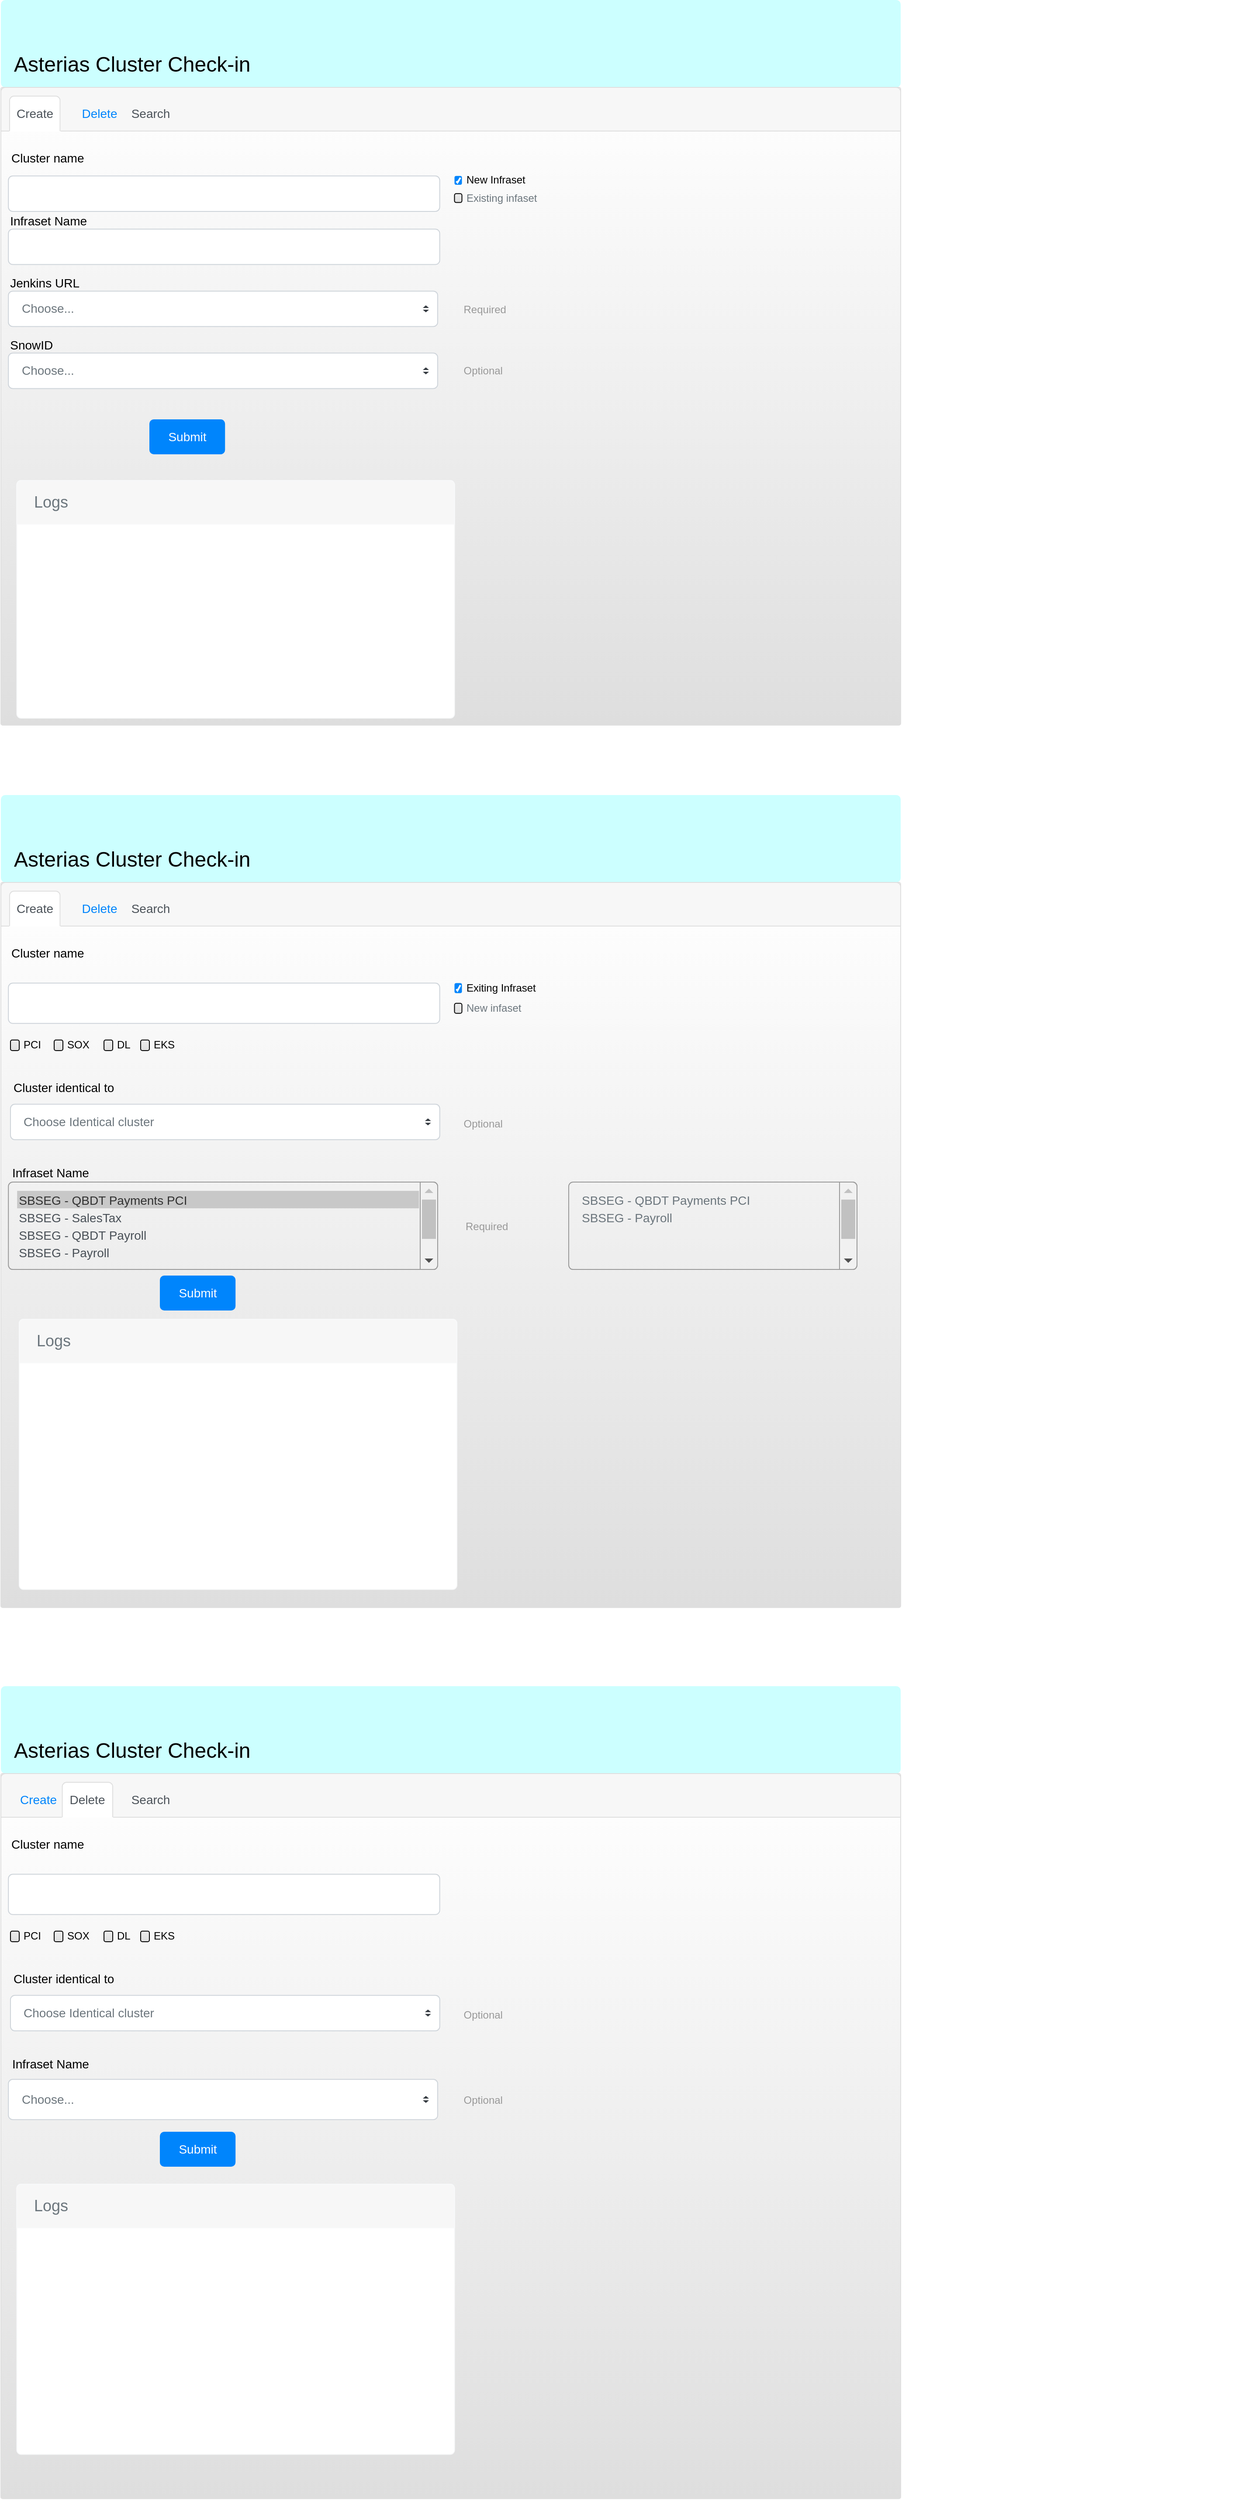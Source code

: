 <mxfile version="13.6.2" type="github">
  <diagram id="TMqdXJhqCu0jXaP8A5Ou" name="Page-1">
    <mxGraphModel dx="1581" dy="1031" grid="1" gridSize="10" guides="1" tooltips="1" connect="1" arrows="1" fold="1" page="1" pageScale="1" pageWidth="850" pageHeight="1100" math="0" shadow="0">
      <root>
        <mxCell id="0" />
        <mxCell id="1" parent="0" />
        <mxCell id="JbRXWRvlcy_14ZLYfYn8-165" value="" style="group" vertex="1" connectable="0" parent="1">
          <mxGeometry x="130" y="1060" width="1030" height="930" as="geometry" />
        </mxCell>
        <mxCell id="JbRXWRvlcy_14ZLYfYn8-44" value="&lt;span style=&quot;color: rgb(0 , 0 , 0) ; font-size: 24px ; text-align: center&quot;&gt;Asterias Cluster Check-in&lt;/span&gt;&lt;br&gt;" style="html=1;shadow=0;dashed=0;shape=mxgraph.bootstrap.rrect;rSize=5;strokeColor=none;html=1;whiteSpace=wrap;fontColor=#474E4F;align=left;spacing=15;fontSize=14;verticalAlign=top;spacingTop=40;fillColor=#CCFFFF;" vertex="1" parent="JbRXWRvlcy_14ZLYfYn8-165">
          <mxGeometry width="1030" height="100" as="geometry" />
        </mxCell>
        <mxCell id="JbRXWRvlcy_14ZLYfYn8-45" value="" style="html=1;shadow=0;dashed=0;shape=mxgraph.bootstrap.checkbox2;labelPosition=right;verticalLabelPosition=middle;align=center;verticalAlign=middle;gradientColor=#DEDEDE;fillColor=#FFFFFF;checked=0;spacing=5;checkedFill=#0085FC;checkedStroke=#ffffff;fontFamily=Helvetica;fontSize=12;fontColor=#000000;strokeColor=#DFDFDF;" vertex="1" parent="JbRXWRvlcy_14ZLYfYn8-165">
          <mxGeometry y="100" width="1030" height="830" as="geometry" />
        </mxCell>
        <mxCell id="JbRXWRvlcy_14ZLYfYn8-46" value="" style="html=1;shadow=0;dashed=0;shape=mxgraph.bootstrap.topButton;strokeColor=inherit;fillColor=#F7F7F7;rSize=5;perimeter=none;whiteSpace=wrap;resizeWidth=1;align=center;spacing=20;fontSize=14;" vertex="1" parent="JbRXWRvlcy_14ZLYfYn8-45">
          <mxGeometry width="1030" height="50" relative="1" as="geometry" />
        </mxCell>
        <mxCell id="JbRXWRvlcy_14ZLYfYn8-47" value="Create" style="html=1;shadow=0;dashed=0;shape=mxgraph.bootstrap.tabTop;strokeColor=#DFDFDF;fillColor=#ffffff;rSize=5;perimeter=none;whiteSpace=wrap;resizeWidth=1;align=center;spacing=20;fontSize=14;fontColor=#4B5259;" vertex="1" parent="JbRXWRvlcy_14ZLYfYn8-45">
          <mxGeometry width="57.737" height="40" relative="1" as="geometry">
            <mxPoint x="10" y="10" as="offset" />
          </mxGeometry>
        </mxCell>
        <mxCell id="JbRXWRvlcy_14ZLYfYn8-48" value="Delete" style="strokeColor=none;fillColor=none;rSize=5;perimeter=none;whiteSpace=wrap;resizeWidth=1;align=center;spacing=20;fontSize=14;fontColor=#0085FC;" vertex="1" parent="JbRXWRvlcy_14ZLYfYn8-45">
          <mxGeometry width="36.086" height="40" relative="1" as="geometry">
            <mxPoint x="95" y="10" as="offset" />
          </mxGeometry>
        </mxCell>
        <mxCell id="JbRXWRvlcy_14ZLYfYn8-49" value="Search" style="strokeColor=none;fillColor=none;rSize=5;perimeter=none;whiteSpace=wrap;resizeWidth=1;align=center;spacing=20;fontSize=14;fontColor=#0085FC;fontColor=#4B5259;" vertex="1" parent="JbRXWRvlcy_14ZLYfYn8-45">
          <mxGeometry width="43.303" height="40" relative="1" as="geometry">
            <mxPoint x="150" y="10" as="offset" />
          </mxGeometry>
        </mxCell>
        <mxCell id="JbRXWRvlcy_14ZLYfYn8-50" value="Submit" style="html=1;shadow=0;dashed=0;shape=mxgraph.bootstrap.rrect;rSize=5;perimeter=none;whiteSpace=wrap;align=center;fillColor=#0085FC;strokeColor=none;fontColor=#ffffff;resizeWidth=1;fontSize=14;" vertex="1" parent="JbRXWRvlcy_14ZLYfYn8-45">
          <mxGeometry x="0.5" y="1" width="86.606" height="40" relative="1" as="geometry">
            <mxPoint x="-333" y="-380" as="offset" />
          </mxGeometry>
        </mxCell>
        <mxCell id="JbRXWRvlcy_14ZLYfYn8-51" value="Cluster name" style="fillColor=none;strokeColor=none;align=left;fontSize=14;" vertex="1" parent="JbRXWRvlcy_14ZLYfYn8-45">
          <mxGeometry width="260" height="40" relative="1" as="geometry">
            <mxPoint x="10" y="60" as="offset" />
          </mxGeometry>
        </mxCell>
        <mxCell id="JbRXWRvlcy_14ZLYfYn8-52" value="Infraset Name" style="fillColor=none;strokeColor=none;align=left;fontSize=14;" vertex="1" parent="JbRXWRvlcy_14ZLYfYn8-45">
          <mxGeometry x="11.005" y="319.997" width="224.055" height="23.056" as="geometry" />
        </mxCell>
        <mxCell id="JbRXWRvlcy_14ZLYfYn8-54" value="Exiting Infraset" style="html=1;shadow=0;dashed=0;shape=mxgraph.bootstrap.checkbox2;labelPosition=right;verticalLabelPosition=middle;align=left;verticalAlign=middle;gradientColor=#DEDEDE;fillColor=#EDEDED;checked=1;spacing=5;checkedFill=#0085FC;checkedStroke=#ffffff;" vertex="1" parent="JbRXWRvlcy_14ZLYfYn8-45">
          <mxGeometry x="519.256" y="115.278" width="8.512" height="11.528" as="geometry" />
        </mxCell>
        <mxCell id="JbRXWRvlcy_14ZLYfYn8-55" value="New infaset" style="html=1;shadow=0;dashed=0;shape=mxgraph.bootstrap.checkbox2;labelPosition=right;verticalLabelPosition=middle;align=left;verticalAlign=middle;gradientColor=#DEDEDE;fillColor=#EDEDED;checked=0;spacing=5;fontColor=#6C767D;checkedFill=#0085FC;checkedStroke=#ffffff;" vertex="1" parent="JbRXWRvlcy_14ZLYfYn8-45">
          <mxGeometry x="519.256" y="138.333" width="8.512" height="11.528" as="geometry" />
        </mxCell>
        <mxCell id="JbRXWRvlcy_14ZLYfYn8-57" value="" style="html=1;shadow=0;dashed=0;shape=mxgraph.bootstrap.rrect;rSize=5;fillColor=#ffffff;strokeColor=#CED4DA;align=left;spacing=15;fontSize=14;fontColor=#6C767D;" vertex="1" parent="JbRXWRvlcy_14ZLYfYn8-45">
          <mxGeometry x="8.615" y="115.278" width="493.719" height="46.111" as="geometry" />
        </mxCell>
        <mxCell id="JbRXWRvlcy_14ZLYfYn8-100" value="PCI" style="html=1;shadow=0;dashed=0;shape=mxgraph.bootstrap.checkbox2;labelPosition=right;verticalLabelPosition=middle;align=left;verticalAlign=middle;gradientColor=#DEDEDE;fillColor=#EDEDED;checked=0;spacing=5;checkedFill=#0085FC;checkedStroke=#ffffff;" vertex="1" parent="JbRXWRvlcy_14ZLYfYn8-45">
          <mxGeometry x="11" y="180.435" width="10" height="12.029" as="geometry" />
        </mxCell>
        <mxCell id="JbRXWRvlcy_14ZLYfYn8-101" value="SOX" style="html=1;shadow=0;dashed=0;shape=mxgraph.bootstrap.checkbox2;labelPosition=right;verticalLabelPosition=middle;align=left;verticalAlign=middle;gradientColor=#DEDEDE;fillColor=#EDEDED;checked=0;spacing=5;checkedFill=#0085FC;checkedStroke=#ffffff;" vertex="1" parent="JbRXWRvlcy_14ZLYfYn8-45">
          <mxGeometry x="61" y="180.435" width="10" height="12.029" as="geometry" />
        </mxCell>
        <mxCell id="JbRXWRvlcy_14ZLYfYn8-128" value="DL" style="html=1;shadow=0;dashed=0;shape=mxgraph.bootstrap.checkbox2;labelPosition=right;verticalLabelPosition=middle;align=left;verticalAlign=middle;gradientColor=#DEDEDE;fillColor=#EDEDED;checked=0;spacing=5;checkedFill=#0085FC;checkedStroke=#ffffff;" vertex="1" parent="JbRXWRvlcy_14ZLYfYn8-45">
          <mxGeometry x="118.03" y="180.435" width="10" height="12.029" as="geometry" />
        </mxCell>
        <mxCell id="JbRXWRvlcy_14ZLYfYn8-129" value="EKS" style="html=1;shadow=0;dashed=0;shape=mxgraph.bootstrap.checkbox2;labelPosition=right;verticalLabelPosition=middle;align=left;verticalAlign=middle;gradientColor=#DEDEDE;fillColor=#EDEDED;checked=0;spacing=5;checkedFill=#0085FC;checkedStroke=#ffffff;" vertex="1" parent="JbRXWRvlcy_14ZLYfYn8-45">
          <mxGeometry x="160" y="180.435" width="10" height="12.029" as="geometry" />
        </mxCell>
        <mxCell id="JbRXWRvlcy_14ZLYfYn8-136" value=" Cluster identical to " style="fillColor=none;strokeColor=none;align=left;fontSize=14;" vertex="1" parent="JbRXWRvlcy_14ZLYfYn8-45">
          <mxGeometry x="8.61" y="213.89" width="260" height="40" as="geometry" />
        </mxCell>
        <mxCell id="JbRXWRvlcy_14ZLYfYn8-137" value="Choose Identical cluster" style="html=1;shadow=0;dashed=0;shape=mxgraph.bootstrap.rrect;rSize=5;fillColor=#ffffff;strokeColor=#CED4DA;align=left;spacing=15;fontSize=14;fontColor=#6C767D;" vertex="1" parent="JbRXWRvlcy_14ZLYfYn8-45">
          <mxGeometry x="11" y="253.887" width="491.39" height="40.556" as="geometry" />
        </mxCell>
        <mxCell id="JbRXWRvlcy_14ZLYfYn8-138" value="" style="shape=triangle;direction=south;fillColor=#343A40;strokeColor=none;perimeter=none;" vertex="1" parent="JbRXWRvlcy_14ZLYfYn8-137">
          <mxGeometry x="1" y="0.5" width="7" height="3" relative="1" as="geometry">
            <mxPoint x="-17" y="1" as="offset" />
          </mxGeometry>
        </mxCell>
        <mxCell id="JbRXWRvlcy_14ZLYfYn8-139" value="" style="shape=triangle;direction=north;fillColor=#343A40;strokeColor=none;perimeter=none;" vertex="1" parent="JbRXWRvlcy_14ZLYfYn8-137">
          <mxGeometry x="1" y="0.5" width="7" height="3" relative="1" as="geometry">
            <mxPoint x="-17" y="-4" as="offset" />
          </mxGeometry>
        </mxCell>
        <mxCell id="JbRXWRvlcy_14ZLYfYn8-140" value="Optional" style="fillColor=none;strokeColor=none;align=left;spacing=2;fontSize=12;fontColor=#999999;" vertex="1" parent="JbRXWRvlcy_14ZLYfYn8-45">
          <mxGeometry x="527.77" y="253.892" width="224.055" height="43.684" as="geometry" />
        </mxCell>
        <mxCell id="JbRXWRvlcy_14ZLYfYn8-67" value="&lt;br style=&quot;font-size: 14px&quot;&gt;" style="html=1;shadow=0;dashed=0;shape=mxgraph.bootstrap.rrect;rSize=5;strokeColor=#F8F9FA;html=1;whiteSpace=wrap;fillColor=#ffffff;fontColor=#212529;verticalAlign=bottom;align=left;spacing=20;spacingBottom=0;fontSize=14;" vertex="1" parent="JbRXWRvlcy_14ZLYfYn8-45">
          <mxGeometry x="21" y="499.998" width="501" height="309.241" as="geometry" />
        </mxCell>
        <mxCell id="JbRXWRvlcy_14ZLYfYn8-68" value="Logs" style="html=1;shadow=0;dashed=0;shape=mxgraph.bootstrap.topButton;rSize=5;perimeter=none;whiteSpace=wrap;fillColor=#F7F7F7;strokeColor=#F8F9FA;fontColor=#6C767D;resizeWidth=1;fontSize=18;align=left;spacing=20;" vertex="1" parent="JbRXWRvlcy_14ZLYfYn8-67">
          <mxGeometry width="501" height="50" relative="1" as="geometry" />
        </mxCell>
        <mxCell id="JbRXWRvlcy_14ZLYfYn8-214" value="" style="html=1;shadow=0;dashed=0;shape=mxgraph.bootstrap.rrect;rSize=5;fillColor=none;strokeColor=#999999;align=left;spacing=15;fontSize=14;fontColor=#6C767D;" vertex="1" parent="JbRXWRvlcy_14ZLYfYn8-45">
          <mxGeometry x="8.61" y="343.05" width="491.39" height="100" as="geometry" />
        </mxCell>
        <mxCell id="JbRXWRvlcy_14ZLYfYn8-215" value="" style="html=1;shadow=0;dashed=0;shape=mxgraph.bootstrap.rightButton;rSize=5;fillColor=#F1F1F1;strokeColor=#999999;" vertex="1" parent="JbRXWRvlcy_14ZLYfYn8-214">
          <mxGeometry x="1" width="20" height="100" relative="1" as="geometry">
            <mxPoint x="-20" as="offset" />
          </mxGeometry>
        </mxCell>
        <mxCell id="JbRXWRvlcy_14ZLYfYn8-216" value="" style="fillColor=#C1C1C1;strokeColor=none;" vertex="1" parent="JbRXWRvlcy_14ZLYfYn8-215">
          <mxGeometry width="16" height="45" relative="1" as="geometry">
            <mxPoint x="2" y="20" as="offset" />
          </mxGeometry>
        </mxCell>
        <mxCell id="JbRXWRvlcy_14ZLYfYn8-217" value="" style="shape=triangle;direction=north;fillColor=#C1C1C1;strokeColor=none;perimeter=none;" vertex="1" parent="JbRXWRvlcy_14ZLYfYn8-215">
          <mxGeometry width="10" height="5" relative="1" as="geometry">
            <mxPoint x="5" y="7.5" as="offset" />
          </mxGeometry>
        </mxCell>
        <mxCell id="JbRXWRvlcy_14ZLYfYn8-218" value="" style="shape=triangle;direction=south;fillColor=#505050;strokeColor=none;perimeter=none;" vertex="1" parent="JbRXWRvlcy_14ZLYfYn8-215">
          <mxGeometry y="1" width="10" height="5" relative="1" as="geometry">
            <mxPoint x="5" y="-12.5" as="offset" />
          </mxGeometry>
        </mxCell>
        <mxCell id="JbRXWRvlcy_14ZLYfYn8-219" value="SBSEG - QBDT Payments PCI" style="fillColor=#C8C8C8;strokeColor=none;align=left;fontSize=14;fontColor=#323232;" vertex="1" parent="JbRXWRvlcy_14ZLYfYn8-214">
          <mxGeometry width="460" height="20" relative="1" as="geometry">
            <mxPoint x="10" y="10" as="offset" />
          </mxGeometry>
        </mxCell>
        <mxCell id="JbRXWRvlcy_14ZLYfYn8-220" value="SBSEG - SalesTax" style="fillColor=none;strokeColor=none;align=left;fontSize=14;fontColor=#495057;" vertex="1" parent="JbRXWRvlcy_14ZLYfYn8-214">
          <mxGeometry width="760" height="20" relative="1" as="geometry">
            <mxPoint x="10" y="30" as="offset" />
          </mxGeometry>
        </mxCell>
        <mxCell id="JbRXWRvlcy_14ZLYfYn8-221" value="SBSEG - QBDT Payroll" style="fillColor=none;strokeColor=none;align=left;fontSize=14;fontColor=#495057;" vertex="1" parent="JbRXWRvlcy_14ZLYfYn8-214">
          <mxGeometry width="760" height="20" relative="1" as="geometry">
            <mxPoint x="10" y="50" as="offset" />
          </mxGeometry>
        </mxCell>
        <mxCell id="JbRXWRvlcy_14ZLYfYn8-222" value="SBSEG - Payroll" style="fillColor=none;strokeColor=none;align=left;fontSize=14;fontColor=#495057;" vertex="1" parent="JbRXWRvlcy_14ZLYfYn8-214">
          <mxGeometry width="760" height="20" relative="1" as="geometry">
            <mxPoint x="10" y="70" as="offset" />
          </mxGeometry>
        </mxCell>
        <mxCell id="JbRXWRvlcy_14ZLYfYn8-264" value="" style="html=1;shadow=0;dashed=0;shape=mxgraph.bootstrap.rrect;rSize=5;fillColor=none;strokeColor=#999999;align=left;spacing=15;fontSize=14;fontColor=#6C767D;" vertex="1" parent="JbRXWRvlcy_14ZLYfYn8-45">
          <mxGeometry x="650" y="343.05" width="330" height="100" as="geometry" />
        </mxCell>
        <mxCell id="JbRXWRvlcy_14ZLYfYn8-265" value="" style="html=1;shadow=0;dashed=0;shape=mxgraph.bootstrap.rightButton;rSize=5;fillColor=#F1F1F1;strokeColor=#999999;" vertex="1" parent="JbRXWRvlcy_14ZLYfYn8-264">
          <mxGeometry x="1" width="20" height="100" relative="1" as="geometry">
            <mxPoint x="-20" as="offset" />
          </mxGeometry>
        </mxCell>
        <mxCell id="JbRXWRvlcy_14ZLYfYn8-266" value="" style="fillColor=#C1C1C1;strokeColor=none;" vertex="1" parent="JbRXWRvlcy_14ZLYfYn8-265">
          <mxGeometry width="16" height="45" relative="1" as="geometry">
            <mxPoint x="2" y="20" as="offset" />
          </mxGeometry>
        </mxCell>
        <mxCell id="JbRXWRvlcy_14ZLYfYn8-267" value="" style="shape=triangle;direction=north;fillColor=#C1C1C1;strokeColor=none;perimeter=none;" vertex="1" parent="JbRXWRvlcy_14ZLYfYn8-265">
          <mxGeometry width="10" height="5" relative="1" as="geometry">
            <mxPoint x="5" y="7.5" as="offset" />
          </mxGeometry>
        </mxCell>
        <mxCell id="JbRXWRvlcy_14ZLYfYn8-268" value="" style="shape=triangle;direction=south;fillColor=#505050;strokeColor=none;perimeter=none;" vertex="1" parent="JbRXWRvlcy_14ZLYfYn8-265">
          <mxGeometry y="1" width="10" height="5" relative="1" as="geometry">
            <mxPoint x="5" y="-12.5" as="offset" />
          </mxGeometry>
        </mxCell>
        <mxCell id="JbRXWRvlcy_14ZLYfYn8-269" value="SBSEG - QBDT Payments PCI" style="fillColor=none;strokeColor=none;align=left;spacing=15;fontSize=14;fontColor=#6C767D;" vertex="1" parent="JbRXWRvlcy_14ZLYfYn8-264">
          <mxGeometry width="780" height="20" relative="1" as="geometry">
            <mxPoint y="10" as="offset" />
          </mxGeometry>
        </mxCell>
        <mxCell id="JbRXWRvlcy_14ZLYfYn8-270" value="SBSEG - Payroll" style="fillColor=none;strokeColor=none;align=left;spacing=15;fontSize=14;fontColor=#6C767D;" vertex="1" parent="JbRXWRvlcy_14ZLYfYn8-264">
          <mxGeometry width="780" height="20" relative="1" as="geometry">
            <mxPoint y="30" as="offset" />
          </mxGeometry>
        </mxCell>
        <mxCell id="JbRXWRvlcy_14ZLYfYn8-166" value="" style="group" vertex="1" connectable="0" parent="1">
          <mxGeometry x="130" y="150" width="1030" height="830" as="geometry" />
        </mxCell>
        <mxCell id="WJT1BAVoMzrNl7FSHUxR-4" value="&lt;span style=&quot;color: rgb(0 , 0 , 0) ; font-size: 24px ; text-align: center&quot;&gt;Asterias Cluster Check-in&lt;/span&gt;&lt;br&gt;" style="html=1;shadow=0;dashed=0;shape=mxgraph.bootstrap.rrect;rSize=5;strokeColor=none;html=1;whiteSpace=wrap;fontColor=#474E4F;align=left;spacing=15;fontSize=14;verticalAlign=top;spacingTop=40;fillColor=#CCFFFF;" parent="JbRXWRvlcy_14ZLYfYn8-166" vertex="1">
          <mxGeometry width="1030" height="100" as="geometry" />
        </mxCell>
        <mxCell id="WJT1BAVoMzrNl7FSHUxR-5" value="" style="html=1;shadow=0;dashed=0;shape=mxgraph.bootstrap.checkbox2;labelPosition=right;verticalLabelPosition=middle;align=center;verticalAlign=middle;gradientColor=#DEDEDE;fillColor=#FFFFFF;checked=0;spacing=5;checkedFill=#0085FC;checkedStroke=#ffffff;fontFamily=Helvetica;fontSize=12;fontColor=#000000;strokeColor=#DFDFDF;" parent="JbRXWRvlcy_14ZLYfYn8-166" vertex="1">
          <mxGeometry y="100" width="1030" height="730" as="geometry" />
        </mxCell>
        <mxCell id="WJT1BAVoMzrNl7FSHUxR-6" value="" style="html=1;shadow=0;dashed=0;shape=mxgraph.bootstrap.topButton;strokeColor=inherit;fillColor=#F7F7F7;rSize=5;perimeter=none;whiteSpace=wrap;resizeWidth=1;align=center;spacing=20;fontSize=14;" parent="WJT1BAVoMzrNl7FSHUxR-5" vertex="1">
          <mxGeometry width="1030" height="50" relative="1" as="geometry" />
        </mxCell>
        <mxCell id="WJT1BAVoMzrNl7FSHUxR-7" value="Create" style="html=1;shadow=0;dashed=0;shape=mxgraph.bootstrap.tabTop;strokeColor=#DFDFDF;fillColor=#ffffff;rSize=5;perimeter=none;whiteSpace=wrap;resizeWidth=1;align=center;spacing=20;fontSize=14;fontColor=#4B5259;" parent="WJT1BAVoMzrNl7FSHUxR-5" vertex="1">
          <mxGeometry width="57.737" height="40" relative="1" as="geometry">
            <mxPoint x="10" y="10" as="offset" />
          </mxGeometry>
        </mxCell>
        <mxCell id="WJT1BAVoMzrNl7FSHUxR-8" value="Delete" style="strokeColor=none;fillColor=none;rSize=5;perimeter=none;whiteSpace=wrap;resizeWidth=1;align=center;spacing=20;fontSize=14;fontColor=#0085FC;" parent="WJT1BAVoMzrNl7FSHUxR-5" vertex="1">
          <mxGeometry width="36.086" height="40" relative="1" as="geometry">
            <mxPoint x="95" y="10" as="offset" />
          </mxGeometry>
        </mxCell>
        <mxCell id="WJT1BAVoMzrNl7FSHUxR-9" value="Search" style="strokeColor=none;fillColor=none;rSize=5;perimeter=none;whiteSpace=wrap;resizeWidth=1;align=center;spacing=20;fontSize=14;fontColor=#0085FC;fontColor=#4B5259;" parent="WJT1BAVoMzrNl7FSHUxR-5" vertex="1">
          <mxGeometry width="43.303" height="40" relative="1" as="geometry">
            <mxPoint x="150" y="10" as="offset" />
          </mxGeometry>
        </mxCell>
        <mxCell id="WJT1BAVoMzrNl7FSHUxR-11" value="Submit" style="html=1;shadow=0;dashed=0;shape=mxgraph.bootstrap.rrect;rSize=5;perimeter=none;whiteSpace=wrap;align=center;fillColor=#0085FC;strokeColor=none;fontColor=#ffffff;resizeWidth=1;fontSize=14;" parent="WJT1BAVoMzrNl7FSHUxR-5" vertex="1">
          <mxGeometry x="0.5" y="1" width="86.606" height="40" relative="1" as="geometry">
            <mxPoint x="-345" y="-350" as="offset" />
          </mxGeometry>
        </mxCell>
        <mxCell id="WJT1BAVoMzrNl7FSHUxR-19" value="Cluster name" style="fillColor=none;strokeColor=none;align=left;fontSize=14;" parent="WJT1BAVoMzrNl7FSHUxR-5" vertex="1">
          <mxGeometry width="260" height="40" relative="1" as="geometry">
            <mxPoint x="10" y="60" as="offset" />
          </mxGeometry>
        </mxCell>
        <mxCell id="WJT1BAVoMzrNl7FSHUxR-26" value="Infraset Name" style="fillColor=none;strokeColor=none;align=left;fontSize=14;" parent="WJT1BAVoMzrNl7FSHUxR-5" vertex="1">
          <mxGeometry x="8.615" y="141.944" width="224.055" height="20.278" as="geometry" />
        </mxCell>
        <mxCell id="WJT1BAVoMzrNl7FSHUxR-28" value="Optional" style="fillColor=none;strokeColor=none;align=left;spacing=2;fontSize=12;fontColor=#999999;" parent="WJT1BAVoMzrNl7FSHUxR-5" vertex="1">
          <mxGeometry x="527.77" y="304.171" width="224.055" height="38.421" as="geometry" />
        </mxCell>
        <mxCell id="WJT1BAVoMzrNl7FSHUxR-30" value="New Infraset" style="html=1;shadow=0;dashed=0;shape=mxgraph.bootstrap.checkbox2;labelPosition=right;verticalLabelPosition=middle;align=left;verticalAlign=middle;gradientColor=#DEDEDE;fillColor=#EDEDED;checked=1;spacing=5;checkedFill=#0085FC;checkedStroke=#ffffff;" parent="WJT1BAVoMzrNl7FSHUxR-5" vertex="1">
          <mxGeometry x="519.256" y="101.389" width="8.512" height="10.139" as="geometry" />
        </mxCell>
        <mxCell id="WJT1BAVoMzrNl7FSHUxR-31" value="Existing infaset" style="html=1;shadow=0;dashed=0;shape=mxgraph.bootstrap.checkbox2;labelPosition=right;verticalLabelPosition=middle;align=left;verticalAlign=middle;gradientColor=#DEDEDE;fillColor=#EDEDED;checked=0;spacing=5;fontColor=#6C767D;checkedFill=#0085FC;checkedStroke=#ffffff;" parent="WJT1BAVoMzrNl7FSHUxR-5" vertex="1">
          <mxGeometry x="519.256" y="121.667" width="8.512" height="10.139" as="geometry" />
        </mxCell>
        <mxCell id="WJT1BAVoMzrNl7FSHUxR-33" value="Jenkins URL" style="fillColor=none;strokeColor=none;align=left;fontSize=14;" parent="WJT1BAVoMzrNl7FSHUxR-5" vertex="1">
          <mxGeometry x="8.615" y="212.917" width="224.055" height="20.278" as="geometry" />
        </mxCell>
        <mxCell id="WJT1BAVoMzrNl7FSHUxR-70" value="" style="html=1;shadow=0;dashed=0;shape=mxgraph.bootstrap.rrect;rSize=5;fillColor=#ffffff;strokeColor=#CED4DA;align=left;spacing=15;fontSize=14;fontColor=#6C767D;" parent="WJT1BAVoMzrNl7FSHUxR-5" vertex="1">
          <mxGeometry x="8.615" y="101.389" width="493.719" height="40.556" as="geometry" />
        </mxCell>
        <mxCell id="WJT1BAVoMzrNl7FSHUxR-79" value="Choose..." style="html=1;shadow=0;dashed=0;shape=mxgraph.bootstrap.rrect;rSize=5;fillColor=#ffffff;strokeColor=#CED4DA;align=left;spacing=15;fontSize=14;fontColor=#6C767D;" parent="WJT1BAVoMzrNl7FSHUxR-5" vertex="1">
          <mxGeometry x="8.61" y="233.194" width="491.39" height="40.556" as="geometry" />
        </mxCell>
        <mxCell id="WJT1BAVoMzrNl7FSHUxR-80" value="" style="shape=triangle;direction=south;fillColor=#343A40;strokeColor=none;perimeter=none;" parent="WJT1BAVoMzrNl7FSHUxR-79" vertex="1">
          <mxGeometry x="1" y="0.5" width="7" height="3" relative="1" as="geometry">
            <mxPoint x="-17" y="1" as="offset" />
          </mxGeometry>
        </mxCell>
        <mxCell id="WJT1BAVoMzrNl7FSHUxR-81" value="" style="shape=triangle;direction=north;fillColor=#343A40;strokeColor=none;perimeter=none;" parent="WJT1BAVoMzrNl7FSHUxR-79" vertex="1">
          <mxGeometry x="1" y="0.5" width="7" height="3" relative="1" as="geometry">
            <mxPoint x="-17" y="-4" as="offset" />
          </mxGeometry>
        </mxCell>
        <mxCell id="WJT1BAVoMzrNl7FSHUxR-86" value="" style="html=1;shadow=0;dashed=0;shape=mxgraph.bootstrap.rrect;rSize=5;fillColor=#ffffff;strokeColor=#CED4DA;align=left;spacing=15;fontSize=14;fontColor=#6C767D;" parent="WJT1BAVoMzrNl7FSHUxR-5" vertex="1">
          <mxGeometry x="8.615" y="162.222" width="493.719" height="40.556" as="geometry" />
        </mxCell>
        <mxCell id="WJT1BAVoMzrNl7FSHUxR-104" value="SnowID" style="fillColor=none;strokeColor=none;align=left;fontSize=14;" parent="WJT1BAVoMzrNl7FSHUxR-5" vertex="1">
          <mxGeometry x="8.615" y="283.889" width="224.055" height="20.278" as="geometry" />
        </mxCell>
        <mxCell id="WJT1BAVoMzrNl7FSHUxR-105" value="Choose..." style="html=1;shadow=0;dashed=0;shape=mxgraph.bootstrap.rrect;rSize=5;fillColor=#ffffff;strokeColor=#CED4DA;align=left;spacing=15;fontSize=14;fontColor=#6C767D;" parent="WJT1BAVoMzrNl7FSHUxR-5" vertex="1">
          <mxGeometry x="8.61" y="304.167" width="491.39" height="40.556" as="geometry" />
        </mxCell>
        <mxCell id="WJT1BAVoMzrNl7FSHUxR-106" value="" style="shape=triangle;direction=south;fillColor=#343A40;strokeColor=none;perimeter=none;" parent="WJT1BAVoMzrNl7FSHUxR-105" vertex="1">
          <mxGeometry x="1" y="0.5" width="7" height="3" relative="1" as="geometry">
            <mxPoint x="-17" y="1" as="offset" />
          </mxGeometry>
        </mxCell>
        <mxCell id="WJT1BAVoMzrNl7FSHUxR-107" value="" style="shape=triangle;direction=north;fillColor=#343A40;strokeColor=none;perimeter=none;" parent="WJT1BAVoMzrNl7FSHUxR-105" vertex="1">
          <mxGeometry x="1" y="0.5" width="7" height="3" relative="1" as="geometry">
            <mxPoint x="-17" y="-4" as="offset" />
          </mxGeometry>
        </mxCell>
        <mxCell id="WJT1BAVoMzrNl7FSHUxR-109" value="Required" style="fillColor=none;strokeColor=none;align=left;spacing=2;fontSize=12;fontColor=#999999;" parent="WJT1BAVoMzrNl7FSHUxR-5" vertex="1">
          <mxGeometry x="527.77" y="234.257" width="224.055" height="38.421" as="geometry" />
        </mxCell>
        <mxCell id="JbRXWRvlcy_14ZLYfYn8-12" value="&lt;br style=&quot;font-size: 14px&quot;&gt;" style="html=1;shadow=0;dashed=0;shape=mxgraph.bootstrap.rrect;rSize=5;strokeColor=#F8F9FA;html=1;whiteSpace=wrap;fillColor=#ffffff;fontColor=#212529;verticalAlign=bottom;align=left;spacing=20;spacingBottom=0;fontSize=14;" vertex="1" parent="WJT1BAVoMzrNl7FSHUxR-5">
          <mxGeometry x="18.26" y="449.998" width="501" height="271.983" as="geometry" />
        </mxCell>
        <mxCell id="JbRXWRvlcy_14ZLYfYn8-13" value="Logs" style="html=1;shadow=0;dashed=0;shape=mxgraph.bootstrap.topButton;rSize=5;perimeter=none;whiteSpace=wrap;fillColor=#F7F7F7;strokeColor=#F8F9FA;fontColor=#6C767D;resizeWidth=1;fontSize=18;align=left;spacing=20;" vertex="1" parent="JbRXWRvlcy_14ZLYfYn8-12">
          <mxGeometry width="501" height="50" relative="1" as="geometry" />
        </mxCell>
        <mxCell id="JbRXWRvlcy_14ZLYfYn8-167" value="" style="group" vertex="1" connectable="0" parent="1">
          <mxGeometry x="130" y="2080" width="1030" height="930" as="geometry" />
        </mxCell>
        <mxCell id="JbRXWRvlcy_14ZLYfYn8-168" value="&lt;span style=&quot;color: rgb(0 , 0 , 0) ; font-size: 24px ; text-align: center&quot;&gt;Asterias Cluster Check-in&lt;/span&gt;&lt;br&gt;" style="html=1;shadow=0;dashed=0;shape=mxgraph.bootstrap.rrect;rSize=5;strokeColor=none;html=1;whiteSpace=wrap;fontColor=#474E4F;align=left;spacing=15;fontSize=14;verticalAlign=top;spacingTop=40;fillColor=#CCFFFF;" vertex="1" parent="JbRXWRvlcy_14ZLYfYn8-167">
          <mxGeometry width="1030" height="100" as="geometry" />
        </mxCell>
        <mxCell id="JbRXWRvlcy_14ZLYfYn8-169" value="" style="html=1;shadow=0;dashed=0;shape=mxgraph.bootstrap.checkbox2;labelPosition=right;verticalLabelPosition=middle;align=center;verticalAlign=middle;gradientColor=#DEDEDE;fillColor=#FFFFFF;checked=0;spacing=5;checkedFill=#0085FC;checkedStroke=#ffffff;fontFamily=Helvetica;fontSize=12;fontColor=#000000;strokeColor=#DFDFDF;" vertex="1" parent="JbRXWRvlcy_14ZLYfYn8-167">
          <mxGeometry y="100" width="1030" height="830" as="geometry" />
        </mxCell>
        <mxCell id="JbRXWRvlcy_14ZLYfYn8-170" value="" style="html=1;shadow=0;dashed=0;shape=mxgraph.bootstrap.topButton;strokeColor=inherit;fillColor=#F7F7F7;rSize=5;perimeter=none;whiteSpace=wrap;resizeWidth=1;align=center;spacing=20;fontSize=14;" vertex="1" parent="JbRXWRvlcy_14ZLYfYn8-169">
          <mxGeometry width="1030" height="50" relative="1" as="geometry" />
        </mxCell>
        <mxCell id="JbRXWRvlcy_14ZLYfYn8-172" value="Create" style="strokeColor=none;fillColor=none;rSize=5;perimeter=none;whiteSpace=wrap;resizeWidth=1;align=center;spacing=20;fontSize=14;fontColor=#0085FC;" vertex="1" parent="JbRXWRvlcy_14ZLYfYn8-169">
          <mxGeometry width="36.086" height="40" relative="1" as="geometry">
            <mxPoint x="24.91" y="10" as="offset" />
          </mxGeometry>
        </mxCell>
        <mxCell id="JbRXWRvlcy_14ZLYfYn8-173" value="Search" style="strokeColor=none;fillColor=none;rSize=5;perimeter=none;whiteSpace=wrap;resizeWidth=1;align=center;spacing=20;fontSize=14;fontColor=#0085FC;fontColor=#4B5259;" vertex="1" parent="JbRXWRvlcy_14ZLYfYn8-169">
          <mxGeometry width="43.303" height="40" relative="1" as="geometry">
            <mxPoint x="150" y="10" as="offset" />
          </mxGeometry>
        </mxCell>
        <mxCell id="JbRXWRvlcy_14ZLYfYn8-174" value="Submit" style="html=1;shadow=0;dashed=0;shape=mxgraph.bootstrap.rrect;rSize=5;perimeter=none;whiteSpace=wrap;align=center;fillColor=#0085FC;strokeColor=none;fontColor=#ffffff;resizeWidth=1;fontSize=14;" vertex="1" parent="JbRXWRvlcy_14ZLYfYn8-169">
          <mxGeometry x="0.5" y="1" width="86.606" height="40" relative="1" as="geometry">
            <mxPoint x="-333" y="-420" as="offset" />
          </mxGeometry>
        </mxCell>
        <mxCell id="JbRXWRvlcy_14ZLYfYn8-175" value="Cluster name" style="fillColor=none;strokeColor=none;align=left;fontSize=14;" vertex="1" parent="JbRXWRvlcy_14ZLYfYn8-169">
          <mxGeometry width="260" height="40" relative="1" as="geometry">
            <mxPoint x="10" y="60" as="offset" />
          </mxGeometry>
        </mxCell>
        <mxCell id="JbRXWRvlcy_14ZLYfYn8-176" value="Infraset Name" style="fillColor=none;strokeColor=none;align=left;fontSize=14;" vertex="1" parent="JbRXWRvlcy_14ZLYfYn8-169">
          <mxGeometry x="11.005" y="319.997" width="224.055" height="23.056" as="geometry" />
        </mxCell>
        <mxCell id="JbRXWRvlcy_14ZLYfYn8-179" value="" style="html=1;shadow=0;dashed=0;shape=mxgraph.bootstrap.rrect;rSize=5;fillColor=#ffffff;strokeColor=#CED4DA;align=left;spacing=15;fontSize=14;fontColor=#6C767D;" vertex="1" parent="JbRXWRvlcy_14ZLYfYn8-169">
          <mxGeometry x="8.615" y="115.278" width="493.719" height="46.111" as="geometry" />
        </mxCell>
        <mxCell id="JbRXWRvlcy_14ZLYfYn8-180" value="Choose..." style="html=1;shadow=0;dashed=0;shape=mxgraph.bootstrap.rrect;rSize=5;fillColor=#ffffff;strokeColor=#CED4DA;align=left;spacing=15;fontSize=14;fontColor=#6C767D;" vertex="1" parent="JbRXWRvlcy_14ZLYfYn8-169">
          <mxGeometry x="8.61" y="350.004" width="491.39" height="46.111" as="geometry" />
        </mxCell>
        <mxCell id="JbRXWRvlcy_14ZLYfYn8-181" value="" style="shape=triangle;direction=south;fillColor=#343A40;strokeColor=none;perimeter=none;" vertex="1" parent="JbRXWRvlcy_14ZLYfYn8-180">
          <mxGeometry x="1" y="0.5" width="7" height="3" relative="1" as="geometry">
            <mxPoint x="-17" y="1" as="offset" />
          </mxGeometry>
        </mxCell>
        <mxCell id="JbRXWRvlcy_14ZLYfYn8-182" value="" style="shape=triangle;direction=north;fillColor=#343A40;strokeColor=none;perimeter=none;" vertex="1" parent="JbRXWRvlcy_14ZLYfYn8-180">
          <mxGeometry x="1" y="0.5" width="7" height="3" relative="1" as="geometry">
            <mxPoint x="-17" y="-4" as="offset" />
          </mxGeometry>
        </mxCell>
        <mxCell id="JbRXWRvlcy_14ZLYfYn8-183" value="Optional" style="fillColor=none;strokeColor=none;align=left;spacing=2;fontSize=12;fontColor=#999999;" vertex="1" parent="JbRXWRvlcy_14ZLYfYn8-169">
          <mxGeometry x="527.77" y="351.222" width="224.055" height="43.684" as="geometry" />
        </mxCell>
        <mxCell id="JbRXWRvlcy_14ZLYfYn8-184" value="PCI" style="html=1;shadow=0;dashed=0;shape=mxgraph.bootstrap.checkbox2;labelPosition=right;verticalLabelPosition=middle;align=left;verticalAlign=middle;gradientColor=#DEDEDE;fillColor=#EDEDED;checked=0;spacing=5;checkedFill=#0085FC;checkedStroke=#ffffff;" vertex="1" parent="JbRXWRvlcy_14ZLYfYn8-169">
          <mxGeometry x="11" y="180.435" width="10" height="12.029" as="geometry" />
        </mxCell>
        <mxCell id="JbRXWRvlcy_14ZLYfYn8-185" value="SOX" style="html=1;shadow=0;dashed=0;shape=mxgraph.bootstrap.checkbox2;labelPosition=right;verticalLabelPosition=middle;align=left;verticalAlign=middle;gradientColor=#DEDEDE;fillColor=#EDEDED;checked=0;spacing=5;checkedFill=#0085FC;checkedStroke=#ffffff;" vertex="1" parent="JbRXWRvlcy_14ZLYfYn8-169">
          <mxGeometry x="61" y="180.435" width="10" height="12.029" as="geometry" />
        </mxCell>
        <mxCell id="JbRXWRvlcy_14ZLYfYn8-186" value="DL" style="html=1;shadow=0;dashed=0;shape=mxgraph.bootstrap.checkbox2;labelPosition=right;verticalLabelPosition=middle;align=left;verticalAlign=middle;gradientColor=#DEDEDE;fillColor=#EDEDED;checked=0;spacing=5;checkedFill=#0085FC;checkedStroke=#ffffff;" vertex="1" parent="JbRXWRvlcy_14ZLYfYn8-169">
          <mxGeometry x="118.03" y="180.435" width="10" height="12.029" as="geometry" />
        </mxCell>
        <mxCell id="JbRXWRvlcy_14ZLYfYn8-187" value="EKS" style="html=1;shadow=0;dashed=0;shape=mxgraph.bootstrap.checkbox2;labelPosition=right;verticalLabelPosition=middle;align=left;verticalAlign=middle;gradientColor=#DEDEDE;fillColor=#EDEDED;checked=0;spacing=5;checkedFill=#0085FC;checkedStroke=#ffffff;" vertex="1" parent="JbRXWRvlcy_14ZLYfYn8-169">
          <mxGeometry x="160" y="180.435" width="10" height="12.029" as="geometry" />
        </mxCell>
        <mxCell id="JbRXWRvlcy_14ZLYfYn8-188" value="&lt;br style=&quot;font-size: 14px&quot;&gt;" style="html=1;shadow=0;dashed=0;shape=mxgraph.bootstrap.rrect;rSize=5;strokeColor=#F8F9FA;html=1;whiteSpace=wrap;fillColor=#ffffff;fontColor=#212529;verticalAlign=bottom;align=left;spacing=20;spacingBottom=0;fontSize=14;" vertex="1" parent="JbRXWRvlcy_14ZLYfYn8-169">
          <mxGeometry x="18.26" y="469.998" width="501" height="309.241" as="geometry" />
        </mxCell>
        <mxCell id="JbRXWRvlcy_14ZLYfYn8-189" value="Logs" style="html=1;shadow=0;dashed=0;shape=mxgraph.bootstrap.topButton;rSize=5;perimeter=none;whiteSpace=wrap;fillColor=#F7F7F7;strokeColor=#F8F9FA;fontColor=#6C767D;resizeWidth=1;fontSize=18;align=left;spacing=20;" vertex="1" parent="JbRXWRvlcy_14ZLYfYn8-188">
          <mxGeometry width="501" height="50" relative="1" as="geometry" />
        </mxCell>
        <mxCell id="JbRXWRvlcy_14ZLYfYn8-190" value=" Cluster identical to " style="fillColor=none;strokeColor=none;align=left;fontSize=14;" vertex="1" parent="JbRXWRvlcy_14ZLYfYn8-169">
          <mxGeometry x="8.61" y="213.89" width="260" height="40" as="geometry" />
        </mxCell>
        <mxCell id="JbRXWRvlcy_14ZLYfYn8-191" value="Choose Identical cluster" style="html=1;shadow=0;dashed=0;shape=mxgraph.bootstrap.rrect;rSize=5;fillColor=#ffffff;strokeColor=#CED4DA;align=left;spacing=15;fontSize=14;fontColor=#6C767D;" vertex="1" parent="JbRXWRvlcy_14ZLYfYn8-169">
          <mxGeometry x="11" y="253.887" width="491.39" height="40.556" as="geometry" />
        </mxCell>
        <mxCell id="JbRXWRvlcy_14ZLYfYn8-192" value="" style="shape=triangle;direction=south;fillColor=#343A40;strokeColor=none;perimeter=none;" vertex="1" parent="JbRXWRvlcy_14ZLYfYn8-191">
          <mxGeometry x="1" y="0.5" width="7" height="3" relative="1" as="geometry">
            <mxPoint x="-17" y="1" as="offset" />
          </mxGeometry>
        </mxCell>
        <mxCell id="JbRXWRvlcy_14ZLYfYn8-193" value="" style="shape=triangle;direction=north;fillColor=#343A40;strokeColor=none;perimeter=none;" vertex="1" parent="JbRXWRvlcy_14ZLYfYn8-191">
          <mxGeometry x="1" y="0.5" width="7" height="3" relative="1" as="geometry">
            <mxPoint x="-17" y="-4" as="offset" />
          </mxGeometry>
        </mxCell>
        <mxCell id="JbRXWRvlcy_14ZLYfYn8-194" value="Optional" style="fillColor=none;strokeColor=none;align=left;spacing=2;fontSize=12;fontColor=#999999;" vertex="1" parent="JbRXWRvlcy_14ZLYfYn8-169">
          <mxGeometry x="527.77" y="253.892" width="224.055" height="43.684" as="geometry" />
        </mxCell>
        <mxCell id="JbRXWRvlcy_14ZLYfYn8-195" value="Delete" style="html=1;shadow=0;dashed=0;shape=mxgraph.bootstrap.tabTop;strokeColor=#DFDFDF;fillColor=#ffffff;rSize=5;perimeter=none;whiteSpace=wrap;resizeWidth=1;align=center;spacing=20;fontSize=14;fontColor=#4B5259;" vertex="1" parent="JbRXWRvlcy_14ZLYfYn8-169">
          <mxGeometry x="70.29" y="10" width="57.737" height="40" as="geometry" />
        </mxCell>
        <mxCell id="JbRXWRvlcy_14ZLYfYn8-223" value="Required" style="fillColor=none;strokeColor=none;align=left;spacing=2;fontSize=12;fontColor=#999999;" vertex="1" parent="1">
          <mxGeometry x="659.997" y="1531.212" width="149.703" height="43.684" as="geometry" />
        </mxCell>
      </root>
    </mxGraphModel>
  </diagram>
</mxfile>
